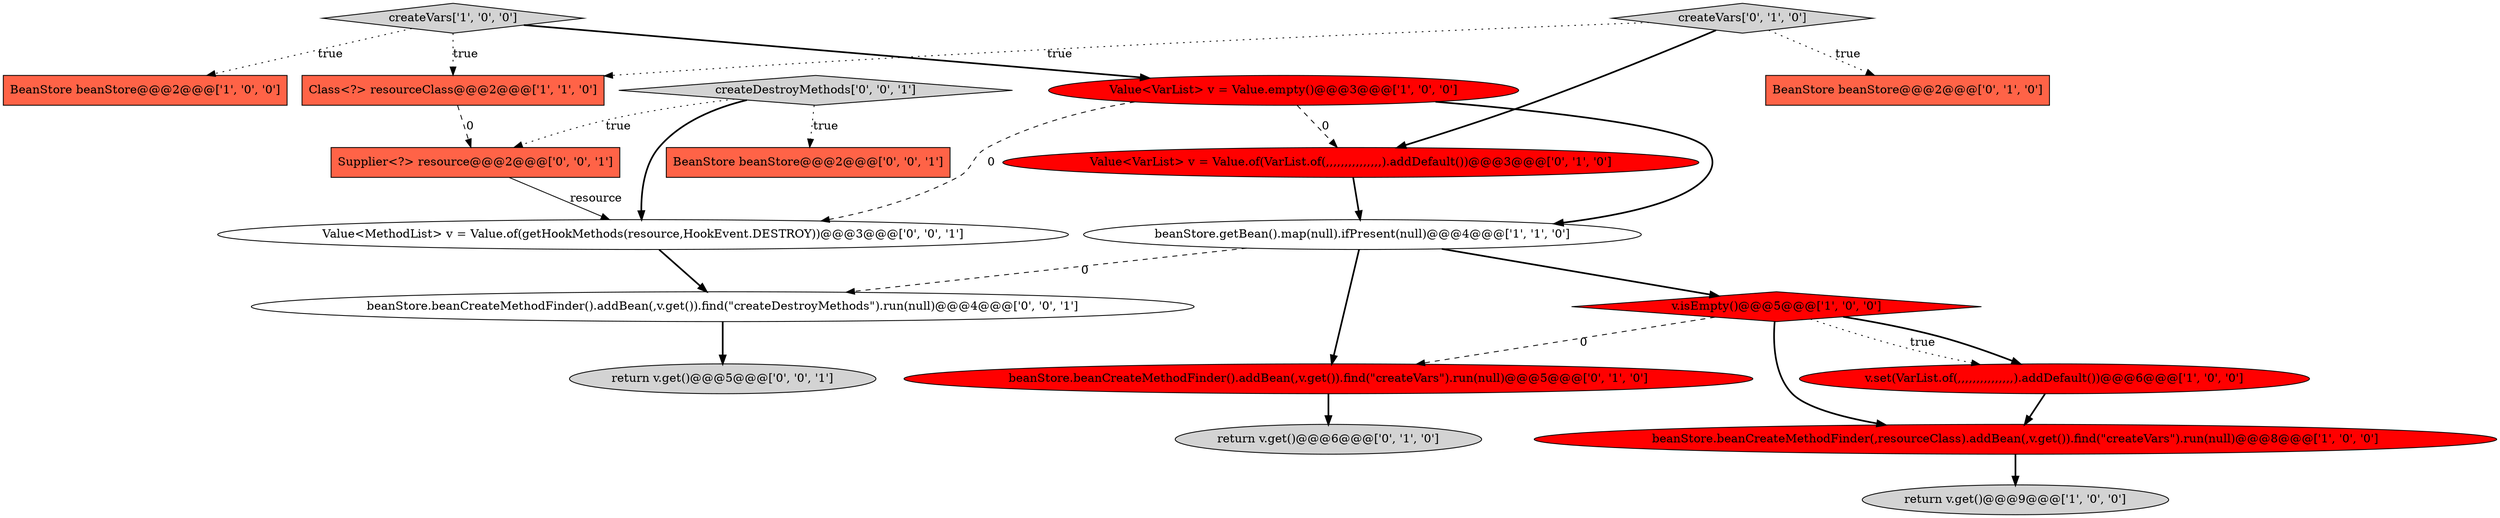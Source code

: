 digraph {
9 [style = filled, label = "createVars['0', '1', '0']", fillcolor = lightgray, shape = diamond image = "AAA0AAABBB2BBB"];
15 [style = filled, label = "BeanStore beanStore@@@2@@@['0', '0', '1']", fillcolor = tomato, shape = box image = "AAA0AAABBB3BBB"];
14 [style = filled, label = "Value<MethodList> v = Value.of(getHookMethods(resource,HookEvent.DESTROY))@@@3@@@['0', '0', '1']", fillcolor = white, shape = ellipse image = "AAA0AAABBB3BBB"];
11 [style = filled, label = "Value<VarList> v = Value.of(VarList.of(,,,,,,,,,,,,,,,).addDefault())@@@3@@@['0', '1', '0']", fillcolor = red, shape = ellipse image = "AAA1AAABBB2BBB"];
4 [style = filled, label = "BeanStore beanStore@@@2@@@['1', '0', '0']", fillcolor = tomato, shape = box image = "AAA0AAABBB1BBB"];
1 [style = filled, label = "createVars['1', '0', '0']", fillcolor = lightgray, shape = diamond image = "AAA0AAABBB1BBB"];
10 [style = filled, label = "BeanStore beanStore@@@2@@@['0', '1', '0']", fillcolor = tomato, shape = box image = "AAA0AAABBB2BBB"];
18 [style = filled, label = "createDestroyMethods['0', '0', '1']", fillcolor = lightgray, shape = diamond image = "AAA0AAABBB3BBB"];
7 [style = filled, label = "beanStore.getBean().map(null).ifPresent(null)@@@4@@@['1', '1', '0']", fillcolor = white, shape = ellipse image = "AAA0AAABBB1BBB"];
12 [style = filled, label = "return v.get()@@@6@@@['0', '1', '0']", fillcolor = lightgray, shape = ellipse image = "AAA0AAABBB2BBB"];
2 [style = filled, label = "beanStore.beanCreateMethodFinder(,resourceClass).addBean(,v.get()).find(\"createVars\").run(null)@@@8@@@['1', '0', '0']", fillcolor = red, shape = ellipse image = "AAA1AAABBB1BBB"];
8 [style = filled, label = "return v.get()@@@9@@@['1', '0', '0']", fillcolor = lightgray, shape = ellipse image = "AAA0AAABBB1BBB"];
17 [style = filled, label = "beanStore.beanCreateMethodFinder().addBean(,v.get()).find(\"createDestroyMethods\").run(null)@@@4@@@['0', '0', '1']", fillcolor = white, shape = ellipse image = "AAA0AAABBB3BBB"];
5 [style = filled, label = "v.isEmpty()@@@5@@@['1', '0', '0']", fillcolor = red, shape = diamond image = "AAA1AAABBB1BBB"];
16 [style = filled, label = "return v.get()@@@5@@@['0', '0', '1']", fillcolor = lightgray, shape = ellipse image = "AAA0AAABBB3BBB"];
19 [style = filled, label = "Supplier<?> resource@@@2@@@['0', '0', '1']", fillcolor = tomato, shape = box image = "AAA0AAABBB3BBB"];
0 [style = filled, label = "Value<VarList> v = Value.empty()@@@3@@@['1', '0', '0']", fillcolor = red, shape = ellipse image = "AAA1AAABBB1BBB"];
6 [style = filled, label = "Class<?> resourceClass@@@2@@@['1', '1', '0']", fillcolor = tomato, shape = box image = "AAA0AAABBB1BBB"];
3 [style = filled, label = "v.set(VarList.of(,,,,,,,,,,,,,,,).addDefault())@@@6@@@['1', '0', '0']", fillcolor = red, shape = ellipse image = "AAA1AAABBB1BBB"];
13 [style = filled, label = "beanStore.beanCreateMethodFinder().addBean(,v.get()).find(\"createVars\").run(null)@@@5@@@['0', '1', '0']", fillcolor = red, shape = ellipse image = "AAA1AAABBB2BBB"];
7->13 [style = bold, label=""];
5->3 [style = bold, label=""];
5->13 [style = dashed, label="0"];
19->14 [style = solid, label="resource"];
9->11 [style = bold, label=""];
7->17 [style = dashed, label="0"];
18->19 [style = dotted, label="true"];
18->15 [style = dotted, label="true"];
14->17 [style = bold, label=""];
0->11 [style = dashed, label="0"];
1->4 [style = dotted, label="true"];
1->0 [style = bold, label=""];
5->3 [style = dotted, label="true"];
9->6 [style = dotted, label="true"];
0->7 [style = bold, label=""];
0->14 [style = dashed, label="0"];
5->2 [style = bold, label=""];
7->5 [style = bold, label=""];
13->12 [style = bold, label=""];
3->2 [style = bold, label=""];
6->19 [style = dashed, label="0"];
1->6 [style = dotted, label="true"];
9->10 [style = dotted, label="true"];
18->14 [style = bold, label=""];
11->7 [style = bold, label=""];
17->16 [style = bold, label=""];
2->8 [style = bold, label=""];
}
